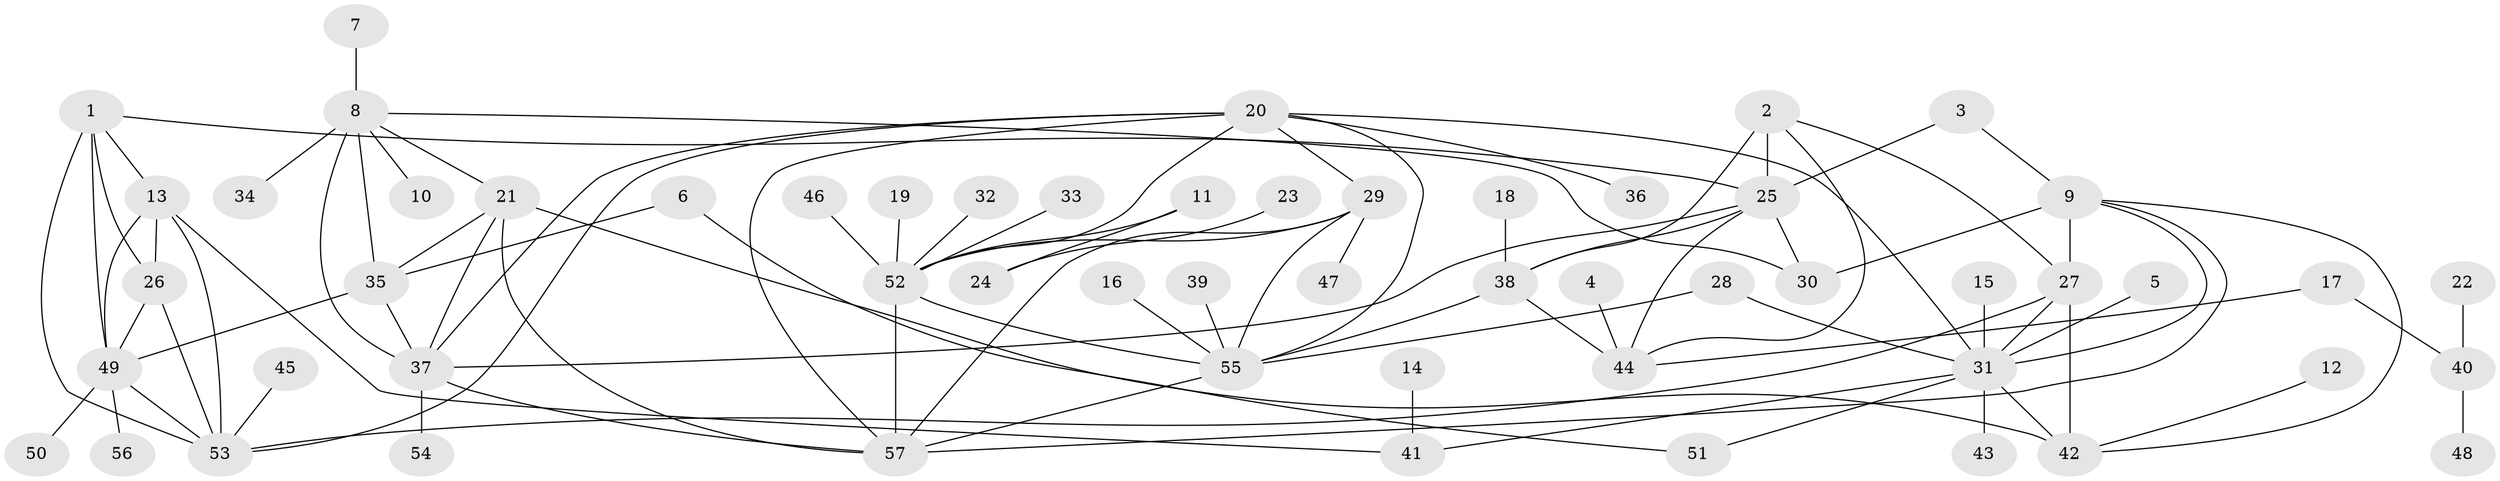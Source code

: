 // original degree distribution, {10: 0.02654867256637168, 11: 0.008849557522123894, 7: 0.02654867256637168, 6: 0.04424778761061947, 9: 0.035398230088495575, 8: 0.035398230088495575, 5: 0.04424778761061947, 13: 0.008849557522123894, 1: 0.584070796460177, 3: 0.035398230088495575, 2: 0.13274336283185842, 4: 0.017699115044247787}
// Generated by graph-tools (version 1.1) at 2025/02/03/09/25 03:02:42]
// undirected, 57 vertices, 92 edges
graph export_dot {
graph [start="1"]
  node [color=gray90,style=filled];
  1;
  2;
  3;
  4;
  5;
  6;
  7;
  8;
  9;
  10;
  11;
  12;
  13;
  14;
  15;
  16;
  17;
  18;
  19;
  20;
  21;
  22;
  23;
  24;
  25;
  26;
  27;
  28;
  29;
  30;
  31;
  32;
  33;
  34;
  35;
  36;
  37;
  38;
  39;
  40;
  41;
  42;
  43;
  44;
  45;
  46;
  47;
  48;
  49;
  50;
  51;
  52;
  53;
  54;
  55;
  56;
  57;
  1 -- 13 [weight=1.0];
  1 -- 25 [weight=1.0];
  1 -- 26 [weight=1.0];
  1 -- 49 [weight=1.0];
  1 -- 53 [weight=1.0];
  2 -- 25 [weight=1.0];
  2 -- 27 [weight=1.0];
  2 -- 38 [weight=2.0];
  2 -- 44 [weight=1.0];
  3 -- 9 [weight=1.0];
  3 -- 25 [weight=1.0];
  4 -- 44 [weight=1.0];
  5 -- 31 [weight=1.0];
  6 -- 35 [weight=1.0];
  6 -- 51 [weight=1.0];
  7 -- 8 [weight=1.0];
  8 -- 10 [weight=1.0];
  8 -- 21 [weight=2.0];
  8 -- 30 [weight=1.0];
  8 -- 34 [weight=1.0];
  8 -- 35 [weight=2.0];
  8 -- 37 [weight=2.0];
  9 -- 27 [weight=2.0];
  9 -- 30 [weight=1.0];
  9 -- 31 [weight=1.0];
  9 -- 42 [weight=1.0];
  9 -- 57 [weight=1.0];
  11 -- 24 [weight=1.0];
  11 -- 52 [weight=1.0];
  12 -- 42 [weight=1.0];
  13 -- 26 [weight=1.0];
  13 -- 41 [weight=1.0];
  13 -- 49 [weight=1.0];
  13 -- 53 [weight=1.0];
  14 -- 41 [weight=1.0];
  15 -- 31 [weight=1.0];
  16 -- 55 [weight=1.0];
  17 -- 40 [weight=1.0];
  17 -- 44 [weight=1.0];
  18 -- 38 [weight=1.0];
  19 -- 52 [weight=1.0];
  20 -- 29 [weight=1.0];
  20 -- 31 [weight=1.0];
  20 -- 36 [weight=1.0];
  20 -- 37 [weight=1.0];
  20 -- 52 [weight=1.0];
  20 -- 53 [weight=1.0];
  20 -- 55 [weight=1.0];
  20 -- 57 [weight=1.0];
  21 -- 35 [weight=1.0];
  21 -- 37 [weight=1.0];
  21 -- 42 [weight=1.0];
  21 -- 57 [weight=1.0];
  22 -- 40 [weight=1.0];
  23 -- 24 [weight=1.0];
  25 -- 30 [weight=1.0];
  25 -- 37 [weight=1.0];
  25 -- 38 [weight=2.0];
  25 -- 44 [weight=1.0];
  26 -- 49 [weight=1.0];
  26 -- 53 [weight=1.0];
  27 -- 31 [weight=2.0];
  27 -- 42 [weight=2.0];
  27 -- 53 [weight=1.0];
  28 -- 31 [weight=1.0];
  28 -- 55 [weight=1.0];
  29 -- 47 [weight=1.0];
  29 -- 52 [weight=1.0];
  29 -- 55 [weight=1.0];
  29 -- 57 [weight=1.0];
  31 -- 41 [weight=1.0];
  31 -- 42 [weight=1.0];
  31 -- 43 [weight=1.0];
  31 -- 51 [weight=1.0];
  32 -- 52 [weight=1.0];
  33 -- 52 [weight=1.0];
  35 -- 37 [weight=1.0];
  35 -- 49 [weight=1.0];
  37 -- 54 [weight=1.0];
  37 -- 57 [weight=1.0];
  38 -- 44 [weight=2.0];
  38 -- 55 [weight=1.0];
  39 -- 55 [weight=1.0];
  40 -- 48 [weight=1.0];
  45 -- 53 [weight=1.0];
  46 -- 52 [weight=1.0];
  49 -- 50 [weight=1.0];
  49 -- 53 [weight=1.0];
  49 -- 56 [weight=1.0];
  52 -- 55 [weight=1.0];
  52 -- 57 [weight=1.0];
  55 -- 57 [weight=1.0];
}
